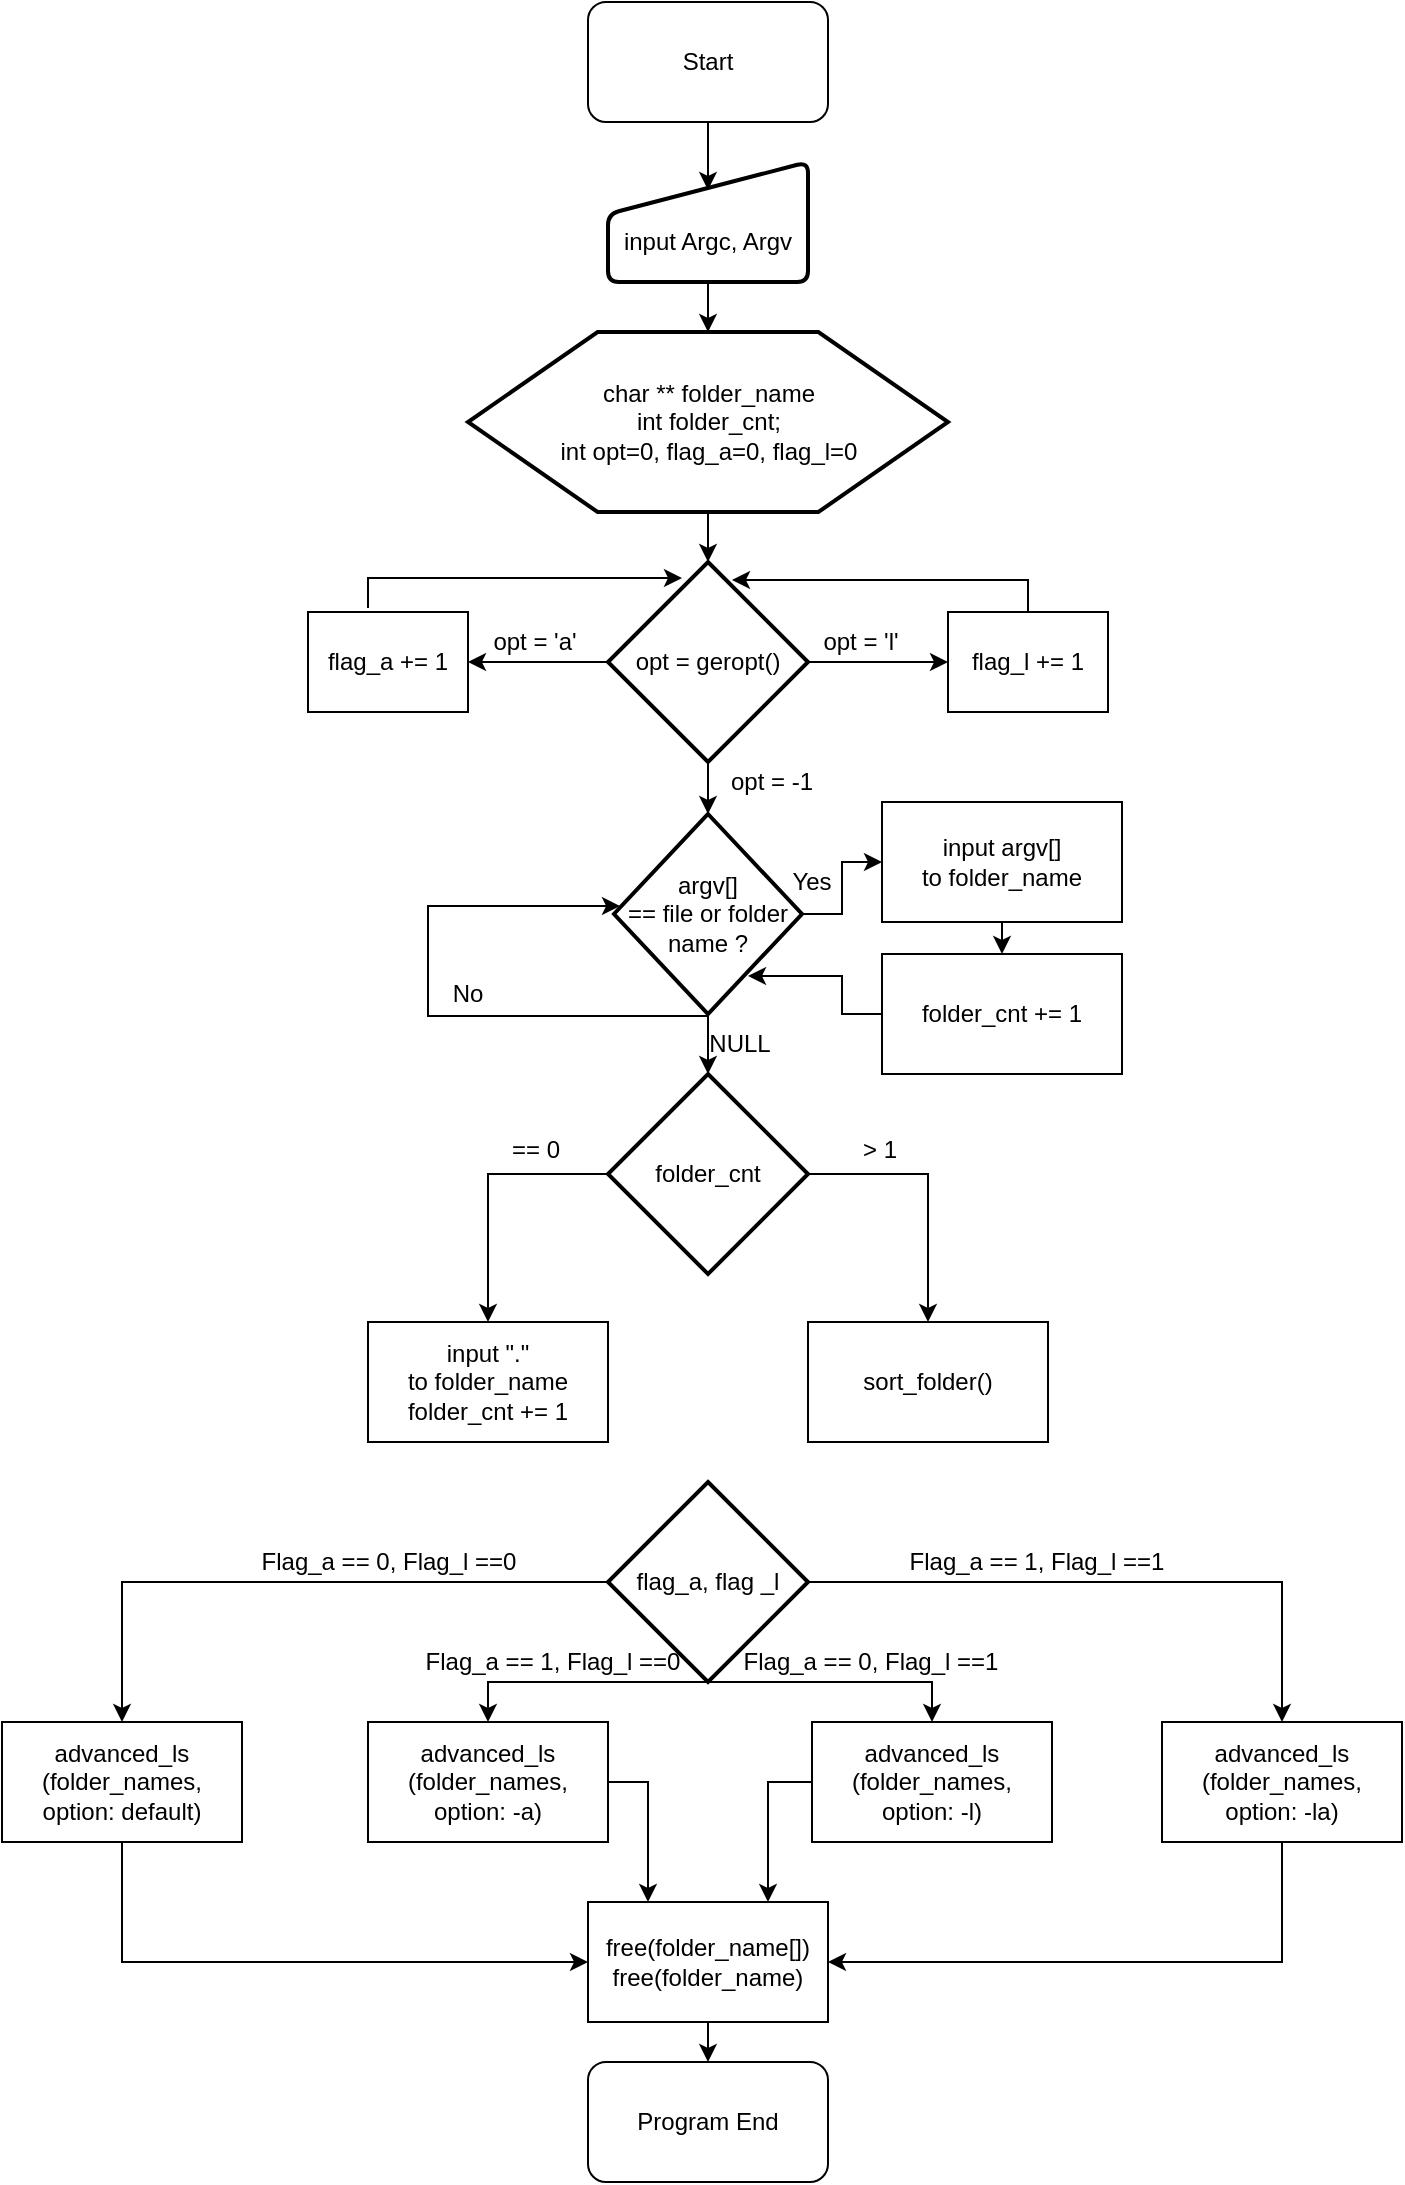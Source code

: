 <mxfile version="10.6.0" type="device"><diagram id="1iU3pNk8ukgferIPwiBs" name="Page-1"><mxGraphModel dx="694" dy="615" grid="1" gridSize="10" guides="1" tooltips="1" connect="1" arrows="1" fold="1" page="1" pageScale="1" pageWidth="827" pageHeight="1169" math="0" shadow="0"><root><mxCell id="0"/><mxCell id="1" parent="0"/><mxCell id="BhrKbTYe2bkUWRBt_uXj-17" style="edgeStyle=orthogonalEdgeStyle;rounded=0;orthogonalLoop=1;jettySize=auto;html=1;exitX=0.5;exitY=1;exitDx=0;exitDy=0;entryX=0.5;entryY=0.233;entryDx=0;entryDy=0;entryPerimeter=0;" edge="1" parent="1" source="BhrKbTYe2bkUWRBt_uXj-1" target="BhrKbTYe2bkUWRBt_uXj-2"><mxGeometry relative="1" as="geometry"/></mxCell><mxCell id="BhrKbTYe2bkUWRBt_uXj-1" value="Start&lt;br&gt;" style="rounded=1;whiteSpace=wrap;html=1;" vertex="1" parent="1"><mxGeometry x="353" y="20" width="120" height="60" as="geometry"/></mxCell><mxCell id="BhrKbTYe2bkUWRBt_uXj-16" style="edgeStyle=orthogonalEdgeStyle;rounded=0;orthogonalLoop=1;jettySize=auto;html=1;exitX=0.5;exitY=1;exitDx=0;exitDy=0;entryX=0.5;entryY=0;entryDx=0;entryDy=0;" edge="1" parent="1" source="BhrKbTYe2bkUWRBt_uXj-2" target="BhrKbTYe2bkUWRBt_uXj-4"><mxGeometry relative="1" as="geometry"/></mxCell><mxCell id="BhrKbTYe2bkUWRBt_uXj-2" value="" style="verticalLabelPosition=bottom;verticalAlign=top;html=1;strokeWidth=2;shape=manualInput;whiteSpace=wrap;rounded=1;size=26;arcSize=11;" vertex="1" parent="1"><mxGeometry x="363" y="100" width="100" height="60" as="geometry"/></mxCell><mxCell id="BhrKbTYe2bkUWRBt_uXj-3" value="input Argc, Argv" style="text;html=1;strokeColor=none;fillColor=none;align=center;verticalAlign=middle;whiteSpace=wrap;rounded=0;" vertex="1" parent="1"><mxGeometry x="363" y="130" width="100" height="20" as="geometry"/></mxCell><mxCell id="BhrKbTYe2bkUWRBt_uXj-18" style="edgeStyle=orthogonalEdgeStyle;rounded=0;orthogonalLoop=1;jettySize=auto;html=1;exitX=0.5;exitY=1;exitDx=0;exitDy=0;entryX=0.5;entryY=0;entryDx=0;entryDy=0;entryPerimeter=0;" edge="1" parent="1" source="BhrKbTYe2bkUWRBt_uXj-4" target="BhrKbTYe2bkUWRBt_uXj-6"><mxGeometry relative="1" as="geometry"/></mxCell><mxCell id="BhrKbTYe2bkUWRBt_uXj-4" value="" style="verticalLabelPosition=bottom;verticalAlign=top;html=1;strokeWidth=2;shape=hexagon;perimeter=hexagonPerimeter2;arcSize=6;size=0.27;" vertex="1" parent="1"><mxGeometry x="293" y="185" width="240" height="90" as="geometry"/></mxCell><mxCell id="BhrKbTYe2bkUWRBt_uXj-5" value="char ** folder_name&lt;br&gt;int folder_cnt;&lt;br&gt;int opt=0, flag_a=0, flag_l=0&lt;br&gt;" style="text;html=1;strokeColor=none;fillColor=none;align=center;verticalAlign=middle;whiteSpace=wrap;rounded=0;" vertex="1" parent="1"><mxGeometry x="327" y="220" width="173" height="20" as="geometry"/></mxCell><mxCell id="BhrKbTYe2bkUWRBt_uXj-12" value="" style="edgeStyle=orthogonalEdgeStyle;rounded=0;orthogonalLoop=1;jettySize=auto;html=1;" edge="1" parent="1" source="BhrKbTYe2bkUWRBt_uXj-6" target="BhrKbTYe2bkUWRBt_uXj-11"><mxGeometry relative="1" as="geometry"/></mxCell><mxCell id="BhrKbTYe2bkUWRBt_uXj-21" value="" style="edgeStyle=orthogonalEdgeStyle;rounded=0;orthogonalLoop=1;jettySize=auto;html=1;" edge="1" parent="1" source="BhrKbTYe2bkUWRBt_uXj-6" target="BhrKbTYe2bkUWRBt_uXj-10"><mxGeometry relative="1" as="geometry"/></mxCell><mxCell id="BhrKbTYe2bkUWRBt_uXj-29" style="edgeStyle=orthogonalEdgeStyle;rounded=0;orthogonalLoop=1;jettySize=auto;html=1;exitX=0.5;exitY=1;exitDx=0;exitDy=0;exitPerimeter=0;entryX=0.5;entryY=0;entryDx=0;entryDy=0;entryPerimeter=0;" edge="1" parent="1" source="BhrKbTYe2bkUWRBt_uXj-6" target="BhrKbTYe2bkUWRBt_uXj-27"><mxGeometry relative="1" as="geometry"/></mxCell><mxCell id="BhrKbTYe2bkUWRBt_uXj-6" value="opt = geropt()" style="strokeWidth=2;html=1;shape=mxgraph.flowchart.decision;whiteSpace=wrap;" vertex="1" parent="1"><mxGeometry x="363" y="300" width="100" height="100" as="geometry"/></mxCell><mxCell id="BhrKbTYe2bkUWRBt_uXj-22" style="edgeStyle=orthogonalEdgeStyle;rounded=0;orthogonalLoop=1;jettySize=auto;html=1;exitX=0.5;exitY=0;exitDx=0;exitDy=0;entryX=0.62;entryY=0.09;entryDx=0;entryDy=0;entryPerimeter=0;" edge="1" parent="1"><mxGeometry relative="1" as="geometry"><mxPoint x="573" y="325" as="sourcePoint"/><mxPoint x="425" y="309" as="targetPoint"/><Array as="points"><mxPoint x="573" y="309"/></Array></mxGeometry></mxCell><mxCell id="BhrKbTYe2bkUWRBt_uXj-10" value="flag_l += 1" style="rounded=0;whiteSpace=wrap;html=1;" vertex="1" parent="1"><mxGeometry x="533" y="325" width="80" height="50" as="geometry"/></mxCell><mxCell id="BhrKbTYe2bkUWRBt_uXj-20" style="edgeStyle=orthogonalEdgeStyle;rounded=0;orthogonalLoop=1;jettySize=auto;html=1;exitX=0.5;exitY=0;exitDx=0;exitDy=0;entryX=0.47;entryY=0.1;entryDx=0;entryDy=0;entryPerimeter=0;" edge="1" parent="1"><mxGeometry relative="1" as="geometry"><mxPoint x="243" y="323" as="sourcePoint"/><mxPoint x="400" y="308" as="targetPoint"/><Array as="points"><mxPoint x="243" y="308"/></Array></mxGeometry></mxCell><mxCell id="BhrKbTYe2bkUWRBt_uXj-11" value="flag_a += 1" style="rounded=0;whiteSpace=wrap;html=1;" vertex="1" parent="1"><mxGeometry x="213" y="325" width="80" height="50" as="geometry"/></mxCell><mxCell id="BhrKbTYe2bkUWRBt_uXj-23" value="opt = 'a'" style="text;html=1;strokeColor=none;fillColor=none;align=center;verticalAlign=middle;whiteSpace=wrap;rounded=0;" vertex="1" parent="1"><mxGeometry x="300" y="330" width="53" height="20" as="geometry"/></mxCell><mxCell id="BhrKbTYe2bkUWRBt_uXj-24" value="opt = 'l'" style="text;html=1;strokeColor=none;fillColor=none;align=center;verticalAlign=middle;whiteSpace=wrap;rounded=0;" vertex="1" parent="1"><mxGeometry x="463" y="330" width="53" height="20" as="geometry"/></mxCell><mxCell id="BhrKbTYe2bkUWRBt_uXj-31" style="edgeStyle=orthogonalEdgeStyle;rounded=0;orthogonalLoop=1;jettySize=auto;html=1;exitX=1;exitY=0.5;exitDx=0;exitDy=0;exitPerimeter=0;entryX=0;entryY=0.5;entryDx=0;entryDy=0;" edge="1" parent="1" source="BhrKbTYe2bkUWRBt_uXj-27" target="BhrKbTYe2bkUWRBt_uXj-28"><mxGeometry relative="1" as="geometry"/></mxCell><mxCell id="BhrKbTYe2bkUWRBt_uXj-37" style="edgeStyle=orthogonalEdgeStyle;rounded=0;orthogonalLoop=1;jettySize=auto;html=1;exitX=0.5;exitY=1;exitDx=0;exitDy=0;exitPerimeter=0;entryX=0.5;entryY=0;entryDx=0;entryDy=0;entryPerimeter=0;" edge="1" parent="1" source="BhrKbTYe2bkUWRBt_uXj-27" target="BhrKbTYe2bkUWRBt_uXj-36"><mxGeometry relative="1" as="geometry"/></mxCell><mxCell id="BhrKbTYe2bkUWRBt_uXj-27" value="argv[]&lt;br&gt;== file or folder name ?&lt;br&gt;" style="strokeWidth=2;html=1;shape=mxgraph.flowchart.decision;whiteSpace=wrap;" vertex="1" parent="1"><mxGeometry x="366" y="426" width="94" height="100" as="geometry"/></mxCell><mxCell id="BhrKbTYe2bkUWRBt_uXj-34" style="edgeStyle=orthogonalEdgeStyle;rounded=0;orthogonalLoop=1;jettySize=auto;html=1;exitX=0.5;exitY=1;exitDx=0;exitDy=0;entryX=0.5;entryY=0;entryDx=0;entryDy=0;" edge="1" parent="1" source="BhrKbTYe2bkUWRBt_uXj-28" target="BhrKbTYe2bkUWRBt_uXj-33"><mxGeometry relative="1" as="geometry"/></mxCell><mxCell id="BhrKbTYe2bkUWRBt_uXj-28" value="input argv[]&lt;br&gt;to folder_name&lt;br&gt;" style="rounded=0;whiteSpace=wrap;html=1;" vertex="1" parent="1"><mxGeometry x="500" y="420" width="120" height="60" as="geometry"/></mxCell><mxCell id="BhrKbTYe2bkUWRBt_uXj-30" value="opt = -1" style="text;html=1;strokeColor=none;fillColor=none;align=center;verticalAlign=middle;whiteSpace=wrap;rounded=0;" vertex="1" parent="1"><mxGeometry x="410" y="400" width="70" height="20" as="geometry"/></mxCell><mxCell id="BhrKbTYe2bkUWRBt_uXj-35" style="edgeStyle=orthogonalEdgeStyle;rounded=0;orthogonalLoop=1;jettySize=auto;html=1;exitX=0;exitY=0.5;exitDx=0;exitDy=0;entryX=0.713;entryY=0.81;entryDx=0;entryDy=0;entryPerimeter=0;" edge="1" parent="1" source="BhrKbTYe2bkUWRBt_uXj-33" target="BhrKbTYe2bkUWRBt_uXj-27"><mxGeometry relative="1" as="geometry"/></mxCell><mxCell id="BhrKbTYe2bkUWRBt_uXj-33" value="folder_cnt += 1" style="rounded=0;whiteSpace=wrap;html=1;" vertex="1" parent="1"><mxGeometry x="500" y="496" width="120" height="60" as="geometry"/></mxCell><mxCell id="BhrKbTYe2bkUWRBt_uXj-46" style="edgeStyle=orthogonalEdgeStyle;rounded=0;orthogonalLoop=1;jettySize=auto;html=1;exitX=0;exitY=0.5;exitDx=0;exitDy=0;exitPerimeter=0;" edge="1" parent="1" source="BhrKbTYe2bkUWRBt_uXj-36" target="BhrKbTYe2bkUWRBt_uXj-45"><mxGeometry relative="1" as="geometry"/></mxCell><mxCell id="BhrKbTYe2bkUWRBt_uXj-47" style="edgeStyle=orthogonalEdgeStyle;rounded=0;orthogonalLoop=1;jettySize=auto;html=1;exitX=1;exitY=0.5;exitDx=0;exitDy=0;exitPerimeter=0;" edge="1" parent="1" source="BhrKbTYe2bkUWRBt_uXj-36" target="BhrKbTYe2bkUWRBt_uXj-44"><mxGeometry relative="1" as="geometry"/></mxCell><mxCell id="BhrKbTYe2bkUWRBt_uXj-36" value="folder_cnt" style="strokeWidth=2;html=1;shape=mxgraph.flowchart.decision;whiteSpace=wrap;" vertex="1" parent="1"><mxGeometry x="363" y="556" width="100" height="100" as="geometry"/></mxCell><mxCell id="BhrKbTYe2bkUWRBt_uXj-40" style="edgeStyle=orthogonalEdgeStyle;rounded=0;orthogonalLoop=1;jettySize=auto;html=1;exitX=0;exitY=0.25;exitDx=0;exitDy=0;entryX=0;entryY=0.5;entryDx=0;entryDy=0;entryPerimeter=0;" edge="1" parent="1"><mxGeometry relative="1" as="geometry"><mxPoint x="413" y="527" as="sourcePoint"/><mxPoint x="369" y="472" as="targetPoint"/><Array as="points"><mxPoint x="273" y="527"/><mxPoint x="273" y="472"/></Array></mxGeometry></mxCell><mxCell id="BhrKbTYe2bkUWRBt_uXj-38" value="NULL" style="text;html=1;strokeColor=none;fillColor=none;align=center;verticalAlign=middle;whiteSpace=wrap;rounded=0;" vertex="1" parent="1"><mxGeometry x="409" y="531" width="40" height="20" as="geometry"/></mxCell><mxCell id="BhrKbTYe2bkUWRBt_uXj-39" value="Yes" style="text;html=1;strokeColor=none;fillColor=none;align=center;verticalAlign=middle;whiteSpace=wrap;rounded=0;" vertex="1" parent="1"><mxGeometry x="445" y="450" width="40" height="20" as="geometry"/></mxCell><mxCell id="BhrKbTYe2bkUWRBt_uXj-41" value="No" style="text;html=1;strokeColor=none;fillColor=none;align=center;verticalAlign=middle;whiteSpace=wrap;rounded=0;" vertex="1" parent="1"><mxGeometry x="273" y="506" width="40" height="20" as="geometry"/></mxCell><mxCell id="BhrKbTYe2bkUWRBt_uXj-44" value="sort_folder()" style="rounded=0;whiteSpace=wrap;html=1;" vertex="1" parent="1"><mxGeometry x="463" y="680" width="120" height="60" as="geometry"/></mxCell><mxCell id="BhrKbTYe2bkUWRBt_uXj-45" value="input &quot;.&quot;&lt;br&gt;to folder_name&lt;br&gt;folder_cnt += 1&lt;br&gt;" style="rounded=0;whiteSpace=wrap;html=1;" vertex="1" parent="1"><mxGeometry x="243" y="680" width="120" height="60" as="geometry"/></mxCell><mxCell id="BhrKbTYe2bkUWRBt_uXj-48" value="== 0" style="text;html=1;strokeColor=none;fillColor=none;align=center;verticalAlign=middle;whiteSpace=wrap;rounded=0;" vertex="1" parent="1"><mxGeometry x="307" y="584" width="40" height="20" as="geometry"/></mxCell><mxCell id="BhrKbTYe2bkUWRBt_uXj-49" value="&amp;gt; 1" style="text;html=1;strokeColor=none;fillColor=none;align=center;verticalAlign=middle;whiteSpace=wrap;rounded=0;" vertex="1" parent="1"><mxGeometry x="479" y="584" width="40" height="20" as="geometry"/></mxCell><mxCell id="BhrKbTYe2bkUWRBt_uXj-59" style="edgeStyle=orthogonalEdgeStyle;rounded=0;orthogonalLoop=1;jettySize=auto;html=1;exitX=0;exitY=0.5;exitDx=0;exitDy=0;exitPerimeter=0;entryX=0.5;entryY=0;entryDx=0;entryDy=0;" edge="1" parent="1" source="BhrKbTYe2bkUWRBt_uXj-54" target="BhrKbTYe2bkUWRBt_uXj-55"><mxGeometry relative="1" as="geometry"/></mxCell><mxCell id="BhrKbTYe2bkUWRBt_uXj-60" style="edgeStyle=orthogonalEdgeStyle;rounded=0;orthogonalLoop=1;jettySize=auto;html=1;exitX=0.5;exitY=1;exitDx=0;exitDy=0;exitPerimeter=0;entryX=0.5;entryY=0;entryDx=0;entryDy=0;" edge="1" parent="1" source="BhrKbTYe2bkUWRBt_uXj-54" target="BhrKbTYe2bkUWRBt_uXj-56"><mxGeometry relative="1" as="geometry"><Array as="points"><mxPoint x="303" y="860"/></Array></mxGeometry></mxCell><mxCell id="BhrKbTYe2bkUWRBt_uXj-61" style="edgeStyle=orthogonalEdgeStyle;rounded=0;orthogonalLoop=1;jettySize=auto;html=1;exitX=0.5;exitY=1;exitDx=0;exitDy=0;exitPerimeter=0;entryX=0.5;entryY=0;entryDx=0;entryDy=0;" edge="1" parent="1" source="BhrKbTYe2bkUWRBt_uXj-54" target="BhrKbTYe2bkUWRBt_uXj-57"><mxGeometry relative="1" as="geometry"><Array as="points"><mxPoint x="525" y="860"/></Array></mxGeometry></mxCell><mxCell id="BhrKbTYe2bkUWRBt_uXj-62" style="edgeStyle=orthogonalEdgeStyle;rounded=0;orthogonalLoop=1;jettySize=auto;html=1;exitX=1;exitY=0.5;exitDx=0;exitDy=0;exitPerimeter=0;entryX=0.5;entryY=0;entryDx=0;entryDy=0;" edge="1" parent="1" source="BhrKbTYe2bkUWRBt_uXj-54" target="BhrKbTYe2bkUWRBt_uXj-58"><mxGeometry relative="1" as="geometry"/></mxCell><mxCell id="BhrKbTYe2bkUWRBt_uXj-54" value="flag_a, flag _l" style="strokeWidth=2;html=1;shape=mxgraph.flowchart.decision;whiteSpace=wrap;" vertex="1" parent="1"><mxGeometry x="363" y="760" width="100" height="100" as="geometry"/></mxCell><mxCell id="BhrKbTYe2bkUWRBt_uXj-78" style="edgeStyle=orthogonalEdgeStyle;rounded=0;orthogonalLoop=1;jettySize=auto;html=1;exitX=0.5;exitY=1;exitDx=0;exitDy=0;entryX=0;entryY=0.5;entryDx=0;entryDy=0;" edge="1" parent="1" source="BhrKbTYe2bkUWRBt_uXj-55" target="BhrKbTYe2bkUWRBt_uXj-70"><mxGeometry relative="1" as="geometry"/></mxCell><mxCell id="BhrKbTYe2bkUWRBt_uXj-55" value="advanced_ls&lt;br&gt;(folder_names, option: default)" style="rounded=0;whiteSpace=wrap;html=1;" vertex="1" parent="1"><mxGeometry x="60" y="880" width="120" height="60" as="geometry"/></mxCell><mxCell id="BhrKbTYe2bkUWRBt_uXj-75" style="edgeStyle=orthogonalEdgeStyle;rounded=0;orthogonalLoop=1;jettySize=auto;html=1;exitX=1;exitY=0.5;exitDx=0;exitDy=0;entryX=0.25;entryY=0;entryDx=0;entryDy=0;" edge="1" parent="1" source="BhrKbTYe2bkUWRBt_uXj-56" target="BhrKbTYe2bkUWRBt_uXj-70"><mxGeometry relative="1" as="geometry"/></mxCell><mxCell id="BhrKbTYe2bkUWRBt_uXj-56" value="&lt;span&gt;advanced_ls&lt;/span&gt;&lt;br&gt;&lt;span&gt;(folder_names, option: -a)&lt;/span&gt;" style="rounded=0;whiteSpace=wrap;html=1;" vertex="1" parent="1"><mxGeometry x="243" y="880" width="120" height="60" as="geometry"/></mxCell><mxCell id="BhrKbTYe2bkUWRBt_uXj-73" style="edgeStyle=orthogonalEdgeStyle;rounded=0;orthogonalLoop=1;jettySize=auto;html=1;exitX=0;exitY=0.5;exitDx=0;exitDy=0;entryX=0.75;entryY=0;entryDx=0;entryDy=0;" edge="1" parent="1" source="BhrKbTYe2bkUWRBt_uXj-57" target="BhrKbTYe2bkUWRBt_uXj-70"><mxGeometry relative="1" as="geometry"/></mxCell><mxCell id="BhrKbTYe2bkUWRBt_uXj-57" value="&lt;span&gt;advanced_ls&lt;/span&gt;&lt;br&gt;&lt;span&gt;(folder_names, option: -l)&lt;/span&gt;" style="rounded=0;whiteSpace=wrap;html=1;" vertex="1" parent="1"><mxGeometry x="465" y="880" width="120" height="60" as="geometry"/></mxCell><mxCell id="BhrKbTYe2bkUWRBt_uXj-77" style="edgeStyle=orthogonalEdgeStyle;rounded=0;orthogonalLoop=1;jettySize=auto;html=1;exitX=0.5;exitY=1;exitDx=0;exitDy=0;entryX=1;entryY=0.5;entryDx=0;entryDy=0;" edge="1" parent="1" source="BhrKbTYe2bkUWRBt_uXj-58" target="BhrKbTYe2bkUWRBt_uXj-70"><mxGeometry relative="1" as="geometry"/></mxCell><mxCell id="BhrKbTYe2bkUWRBt_uXj-58" value="&lt;span&gt;advanced_ls&lt;/span&gt;&lt;br&gt;&lt;span&gt;(folder_names, option: -la)&lt;/span&gt;" style="rounded=0;whiteSpace=wrap;html=1;" vertex="1" parent="1"><mxGeometry x="640" y="880" width="120" height="60" as="geometry"/></mxCell><mxCell id="BhrKbTYe2bkUWRBt_uXj-63" value="Flag_a == 0, Flag_l ==0" style="text;html=1;strokeColor=none;fillColor=none;align=center;verticalAlign=middle;whiteSpace=wrap;rounded=0;" vertex="1" parent="1"><mxGeometry x="174.5" y="790" width="157" height="20" as="geometry"/></mxCell><mxCell id="BhrKbTYe2bkUWRBt_uXj-67" value="Flag_a == 1, Flag_l ==0" style="text;html=1;strokeColor=none;fillColor=none;align=center;verticalAlign=middle;whiteSpace=wrap;rounded=0;" vertex="1" parent="1"><mxGeometry x="256.5" y="840" width="157" height="20" as="geometry"/></mxCell><mxCell id="BhrKbTYe2bkUWRBt_uXj-68" value="Flag_a == 0, Flag_l ==1" style="text;html=1;strokeColor=none;fillColor=none;align=center;verticalAlign=middle;whiteSpace=wrap;rounded=0;" vertex="1" parent="1"><mxGeometry x="416" y="840" width="157" height="20" as="geometry"/></mxCell><mxCell id="BhrKbTYe2bkUWRBt_uXj-69" value="Flag_a == 1, Flag_l ==1" style="text;html=1;strokeColor=none;fillColor=none;align=center;verticalAlign=middle;whiteSpace=wrap;rounded=0;" vertex="1" parent="1"><mxGeometry x="499" y="790" width="157" height="20" as="geometry"/></mxCell><mxCell id="BhrKbTYe2bkUWRBt_uXj-79" style="edgeStyle=orthogonalEdgeStyle;rounded=0;orthogonalLoop=1;jettySize=auto;html=1;exitX=0.5;exitY=1;exitDx=0;exitDy=0;entryX=0.5;entryY=0;entryDx=0;entryDy=0;" edge="1" parent="1" source="BhrKbTYe2bkUWRBt_uXj-70" target="BhrKbTYe2bkUWRBt_uXj-71"><mxGeometry relative="1" as="geometry"/></mxCell><mxCell id="BhrKbTYe2bkUWRBt_uXj-70" value="free(folder_name[])&lt;br&gt;free(folder_name)&lt;br&gt;" style="rounded=0;whiteSpace=wrap;html=1;" vertex="1" parent="1"><mxGeometry x="353" y="970" width="120" height="60" as="geometry"/></mxCell><mxCell id="BhrKbTYe2bkUWRBt_uXj-71" value="Program End" style="rounded=1;whiteSpace=wrap;html=1;" vertex="1" parent="1"><mxGeometry x="353" y="1050" width="120" height="60" as="geometry"/></mxCell></root></mxGraphModel></diagram></mxfile>